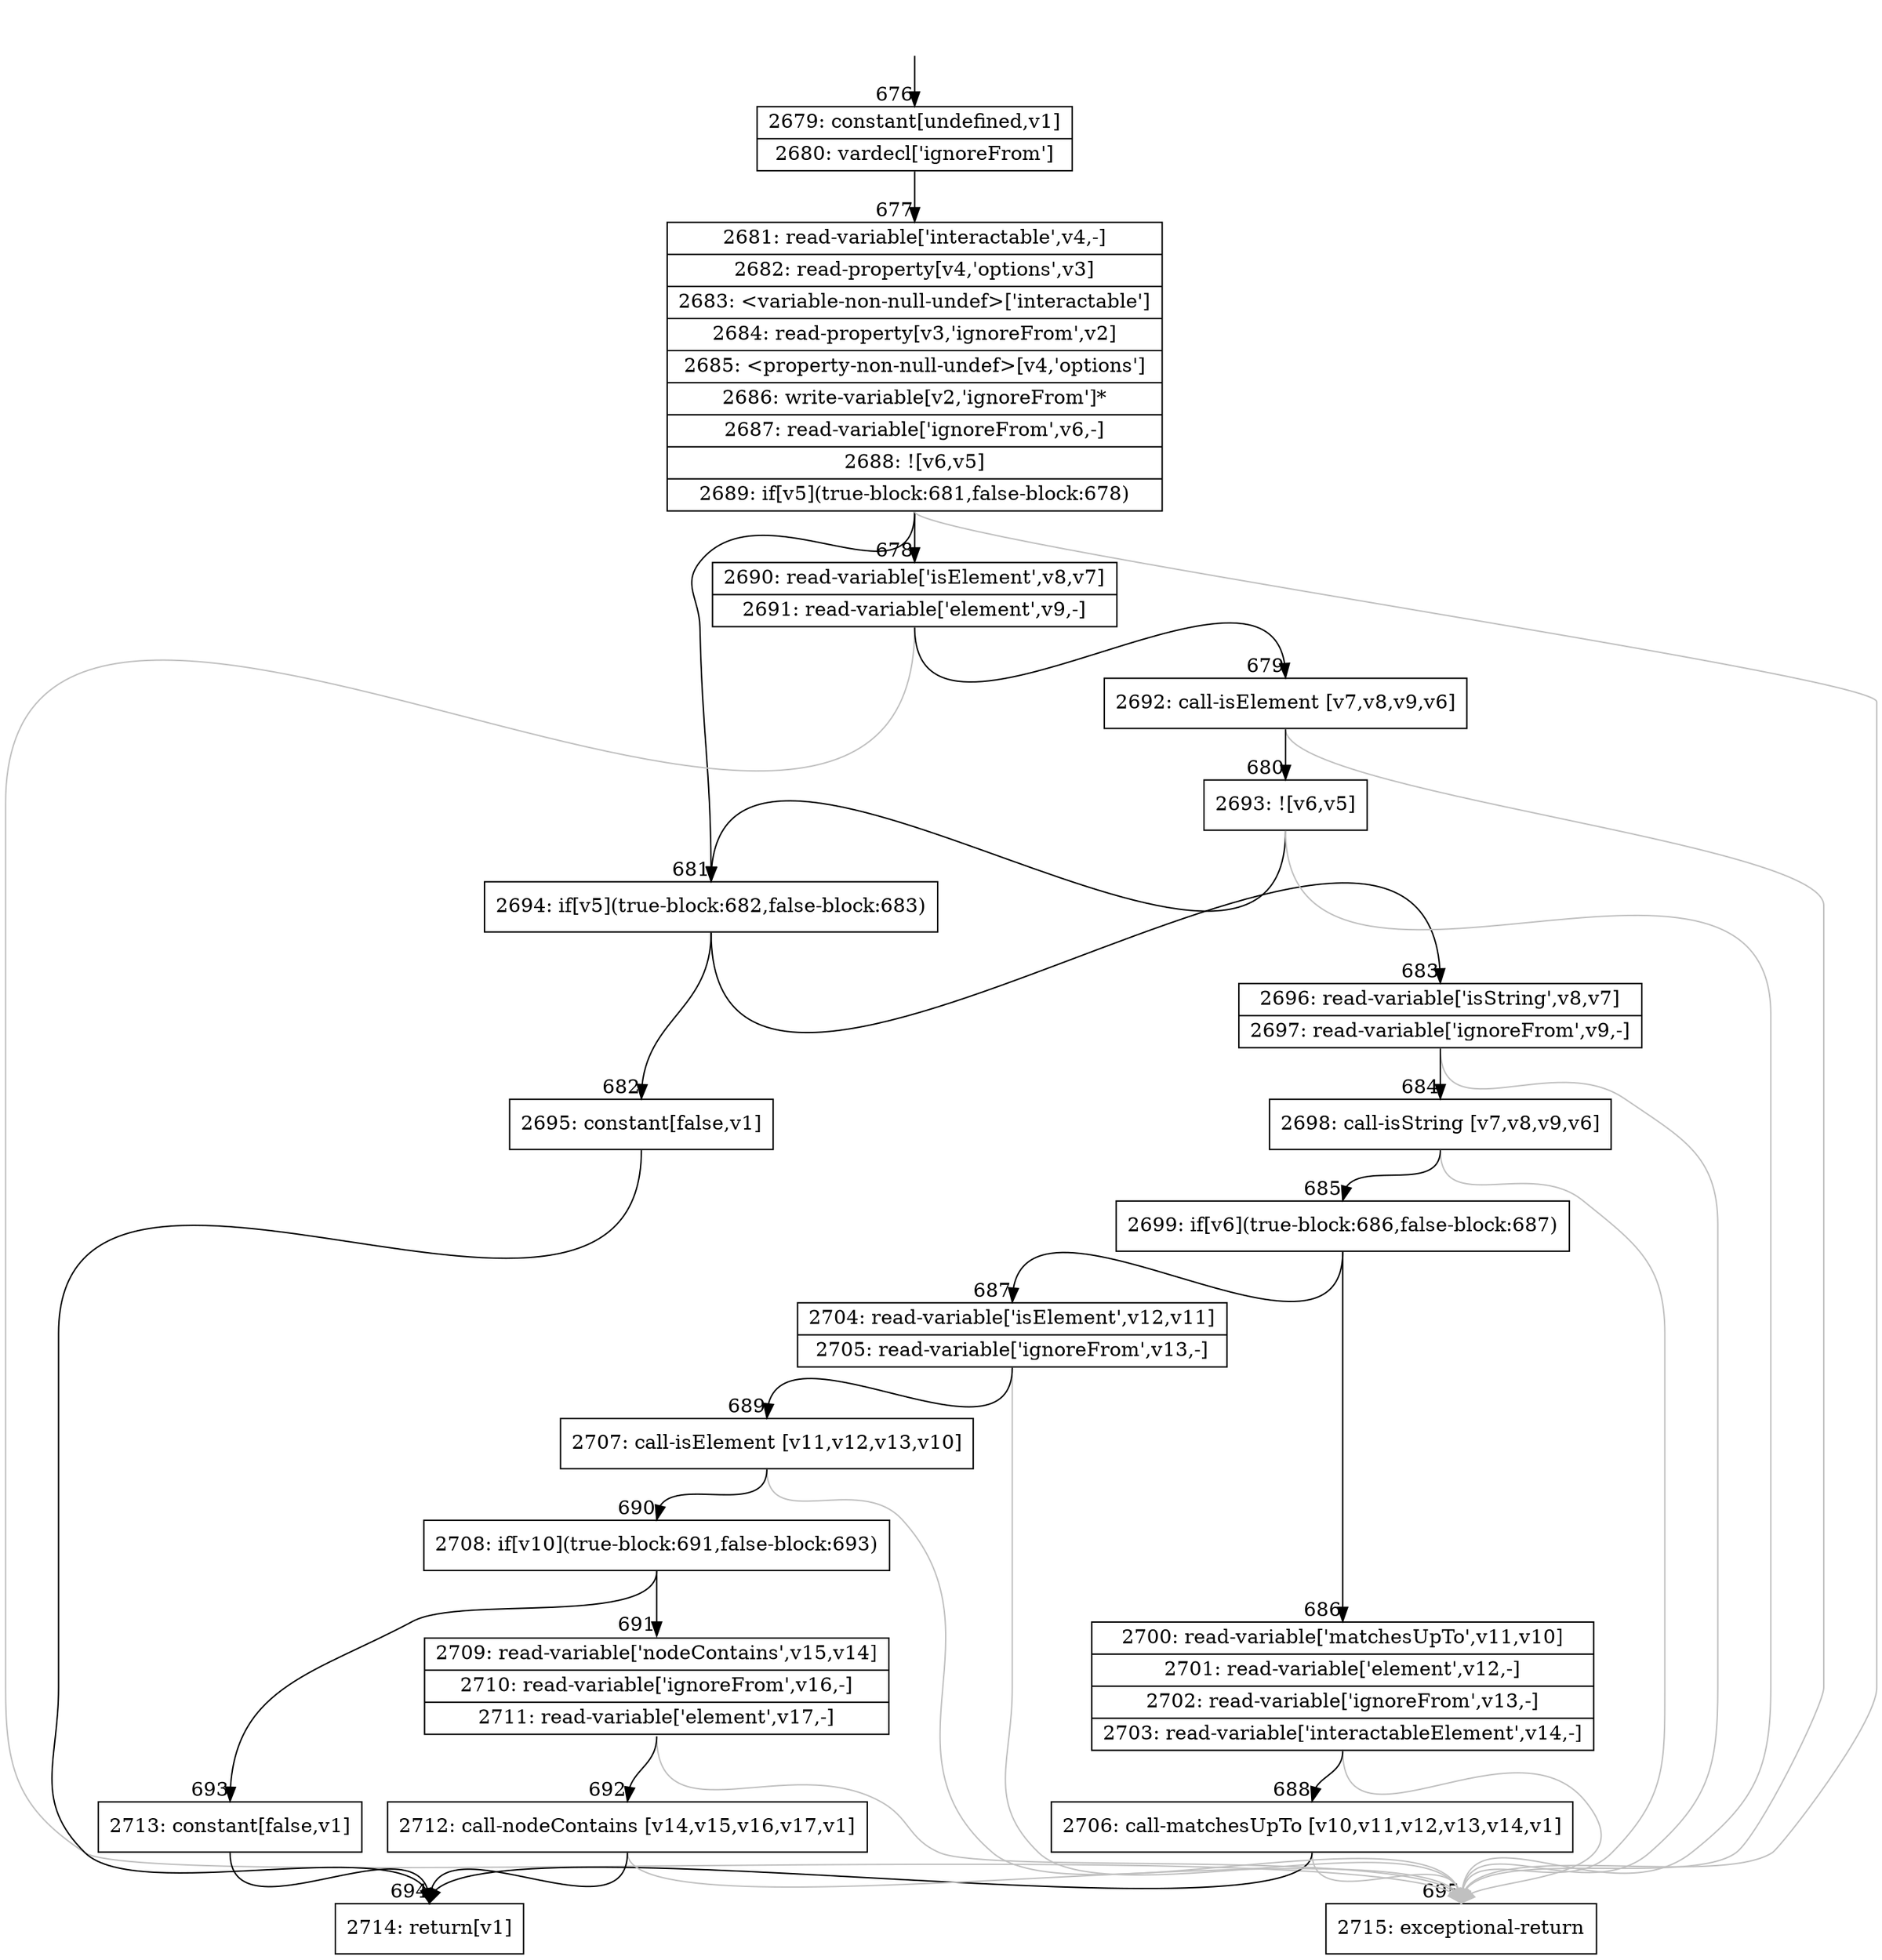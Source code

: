 digraph {
rankdir="TD"
BB_entry51[shape=none,label=""];
BB_entry51 -> BB676 [tailport=s, headport=n, headlabel="    676"]
BB676 [shape=record label="{2679: constant[undefined,v1]|2680: vardecl['ignoreFrom']}" ] 
BB676 -> BB677 [tailport=s, headport=n, headlabel="      677"]
BB677 [shape=record label="{2681: read-variable['interactable',v4,-]|2682: read-property[v4,'options',v3]|2683: \<variable-non-null-undef\>['interactable']|2684: read-property[v3,'ignoreFrom',v2]|2685: \<property-non-null-undef\>[v4,'options']|2686: write-variable[v2,'ignoreFrom']*|2687: read-variable['ignoreFrom',v6,-]|2688: ![v6,v5]|2689: if[v5](true-block:681,false-block:678)}" ] 
BB677 -> BB681 [tailport=s, headport=n, headlabel="      681"]
BB677 -> BB678 [tailport=s, headport=n, headlabel="      678"]
BB677 -> BB695 [tailport=s, headport=n, color=gray, headlabel="      695"]
BB678 [shape=record label="{2690: read-variable['isElement',v8,v7]|2691: read-variable['element',v9,-]}" ] 
BB678 -> BB679 [tailport=s, headport=n, headlabel="      679"]
BB678 -> BB695 [tailport=s, headport=n, color=gray]
BB679 [shape=record label="{2692: call-isElement [v7,v8,v9,v6]}" ] 
BB679 -> BB680 [tailport=s, headport=n, headlabel="      680"]
BB679 -> BB695 [tailport=s, headport=n, color=gray]
BB680 [shape=record label="{2693: ![v6,v5]}" ] 
BB680 -> BB681 [tailport=s, headport=n]
BB680 -> BB695 [tailport=s, headport=n, color=gray]
BB681 [shape=record label="{2694: if[v5](true-block:682,false-block:683)}" ] 
BB681 -> BB682 [tailport=s, headport=n, headlabel="      682"]
BB681 -> BB683 [tailport=s, headport=n, headlabel="      683"]
BB682 [shape=record label="{2695: constant[false,v1]}" ] 
BB682 -> BB694 [tailport=s, headport=n, headlabel="      694"]
BB683 [shape=record label="{2696: read-variable['isString',v8,v7]|2697: read-variable['ignoreFrom',v9,-]}" ] 
BB683 -> BB684 [tailport=s, headport=n, headlabel="      684"]
BB683 -> BB695 [tailport=s, headport=n, color=gray]
BB684 [shape=record label="{2698: call-isString [v7,v8,v9,v6]}" ] 
BB684 -> BB685 [tailport=s, headport=n, headlabel="      685"]
BB684 -> BB695 [tailport=s, headport=n, color=gray]
BB685 [shape=record label="{2699: if[v6](true-block:686,false-block:687)}" ] 
BB685 -> BB686 [tailport=s, headport=n, headlabel="      686"]
BB685 -> BB687 [tailport=s, headport=n, headlabel="      687"]
BB686 [shape=record label="{2700: read-variable['matchesUpTo',v11,v10]|2701: read-variable['element',v12,-]|2702: read-variable['ignoreFrom',v13,-]|2703: read-variable['interactableElement',v14,-]}" ] 
BB686 -> BB688 [tailport=s, headport=n, headlabel="      688"]
BB686 -> BB695 [tailport=s, headport=n, color=gray]
BB687 [shape=record label="{2704: read-variable['isElement',v12,v11]|2705: read-variable['ignoreFrom',v13,-]}" ] 
BB687 -> BB689 [tailport=s, headport=n, headlabel="      689"]
BB687 -> BB695 [tailport=s, headport=n, color=gray]
BB688 [shape=record label="{2706: call-matchesUpTo [v10,v11,v12,v13,v14,v1]}" ] 
BB688 -> BB694 [tailport=s, headport=n]
BB688 -> BB695 [tailport=s, headport=n, color=gray]
BB689 [shape=record label="{2707: call-isElement [v11,v12,v13,v10]}" ] 
BB689 -> BB690 [tailport=s, headport=n, headlabel="      690"]
BB689 -> BB695 [tailport=s, headport=n, color=gray]
BB690 [shape=record label="{2708: if[v10](true-block:691,false-block:693)}" ] 
BB690 -> BB691 [tailport=s, headport=n, headlabel="      691"]
BB690 -> BB693 [tailport=s, headport=n, headlabel="      693"]
BB691 [shape=record label="{2709: read-variable['nodeContains',v15,v14]|2710: read-variable['ignoreFrom',v16,-]|2711: read-variable['element',v17,-]}" ] 
BB691 -> BB692 [tailport=s, headport=n, headlabel="      692"]
BB691 -> BB695 [tailport=s, headport=n, color=gray]
BB692 [shape=record label="{2712: call-nodeContains [v14,v15,v16,v17,v1]}" ] 
BB692 -> BB694 [tailport=s, headport=n]
BB692 -> BB695 [tailport=s, headport=n, color=gray]
BB693 [shape=record label="{2713: constant[false,v1]}" ] 
BB693 -> BB694 [tailport=s, headport=n]
BB694 [shape=record label="{2714: return[v1]}" ] 
BB695 [shape=record label="{2715: exceptional-return}" ] 
//#$~ 971
}
